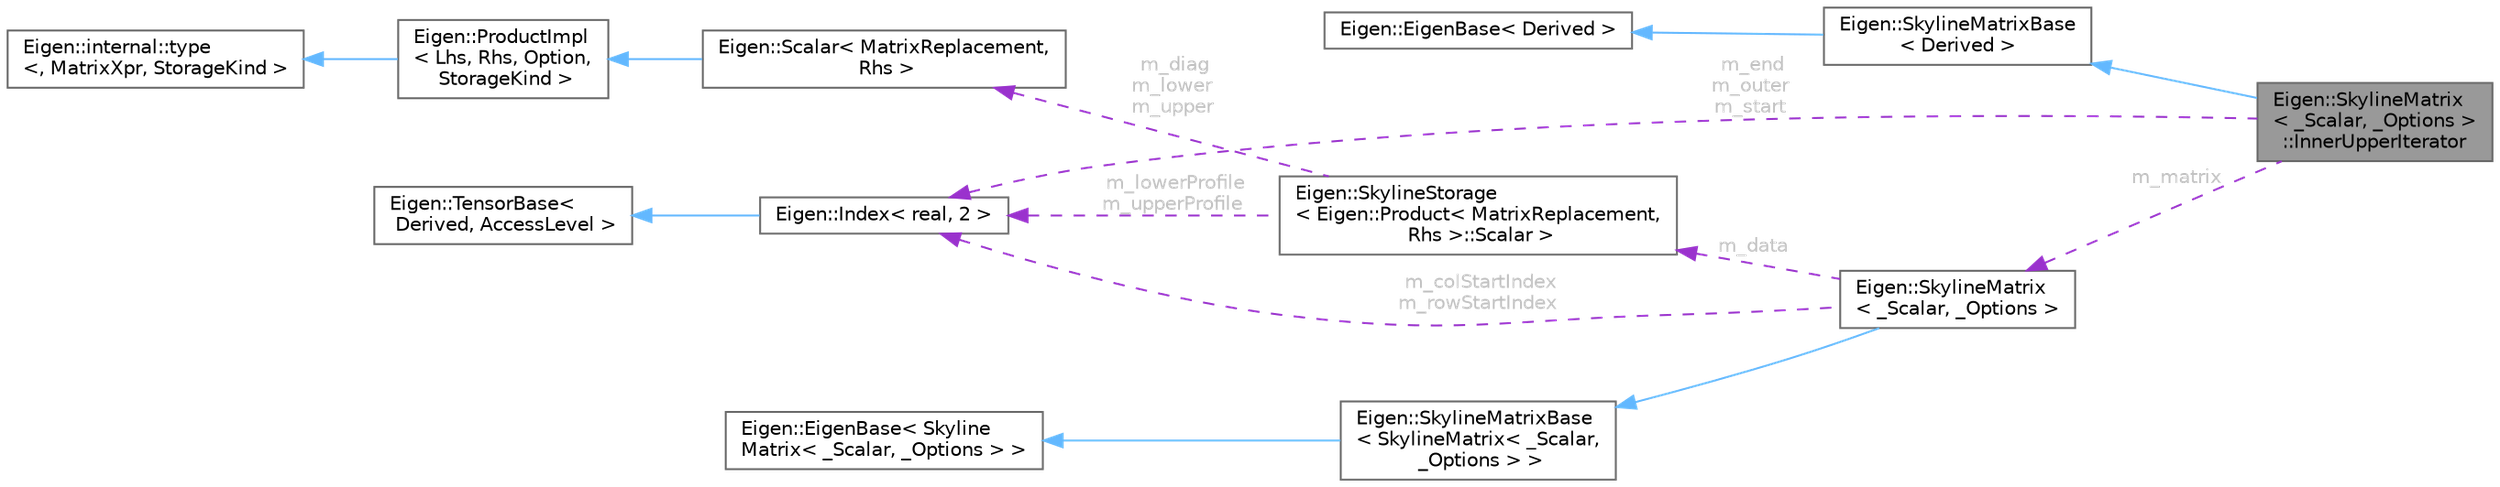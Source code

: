 digraph "Eigen::SkylineMatrix&lt; _Scalar, _Options &gt;::InnerUpperIterator"
{
 // LATEX_PDF_SIZE
  bgcolor="transparent";
  edge [fontname=Helvetica,fontsize=10,labelfontname=Helvetica,labelfontsize=10];
  node [fontname=Helvetica,fontsize=10,shape=box,height=0.2,width=0.4];
  rankdir="LR";
  Node1 [id="Node000001",label="Eigen::SkylineMatrix\l\< _Scalar, _Options \>\l::InnerUpperIterator",height=0.2,width=0.4,color="gray40", fillcolor="grey60", style="filled", fontcolor="black",tooltip=" "];
  Node2 -> Node1 [id="edge1_Node000001_Node000002",dir="back",color="steelblue1",style="solid",tooltip=" "];
  Node2 [id="Node000002",label="Eigen::SkylineMatrixBase\l\< Derived \>",height=0.2,width=0.4,color="gray40", fillcolor="white", style="filled",URL="$class_eigen_1_1_skyline_matrix_base.html",tooltip="Base class of any skyline matrices or skyline expressions"];
  Node3 -> Node2 [id="edge2_Node000002_Node000003",dir="back",color="steelblue1",style="solid",tooltip=" "];
  Node3 [id="Node000003",label="Eigen::EigenBase\< Derived \>",height=0.2,width=0.4,color="gray40", fillcolor="white", style="filled",URL="$struct_eigen_1_1_eigen_base.html",tooltip=" "];
  Node4 -> Node1 [id="edge3_Node000001_Node000004",dir="back",color="darkorchid3",style="dashed",tooltip=" ",label=" m_matrix",fontcolor="grey" ];
  Node4 [id="Node000004",label="Eigen::SkylineMatrix\l\< _Scalar, _Options \>",height=0.2,width=0.4,color="gray40", fillcolor="white", style="filled",URL="$class_eigen_1_1_skyline_matrix.html",tooltip="The main skyline matrix class"];
  Node5 -> Node4 [id="edge4_Node000004_Node000005",dir="back",color="steelblue1",style="solid",tooltip=" "];
  Node5 [id="Node000005",label="Eigen::SkylineMatrixBase\l\< SkylineMatrix\< _Scalar,\l _Options \> \>",height=0.2,width=0.4,color="gray40", fillcolor="white", style="filled",URL="$class_eigen_1_1_skyline_matrix_base.html",tooltip=" "];
  Node6 -> Node5 [id="edge5_Node000005_Node000006",dir="back",color="steelblue1",style="solid",tooltip=" "];
  Node6 [id="Node000006",label="Eigen::EigenBase\< Skyline\lMatrix\< _Scalar, _Options \> \>",height=0.2,width=0.4,color="gray40", fillcolor="white", style="filled",URL="$struct_eigen_1_1_eigen_base.html",tooltip=" "];
  Node7 -> Node4 [id="edge6_Node000004_Node000007",dir="back",color="darkorchid3",style="dashed",tooltip=" ",label=" m_colStartIndex\nm_rowStartIndex",fontcolor="grey" ];
  Node7 [id="Node000007",label="Eigen::Index\< real, 2 \>",height=0.2,width=0.4,color="gray40", fillcolor="white", style="filled",URL="$class_eigen_1_1_tensor.html",tooltip=" "];
  Node8 -> Node7 [id="edge7_Node000007_Node000008",dir="back",color="steelblue1",style="solid",tooltip=" "];
  Node8 [id="Node000008",label="Eigen::TensorBase\<\l Derived, AccessLevel \>",height=0.2,width=0.4,color="gray40", fillcolor="white", style="filled",URL="$class_eigen_1_1_tensor_base.html",tooltip="The tensor base class."];
  Node9 -> Node4 [id="edge8_Node000004_Node000009",dir="back",color="darkorchid3",style="dashed",tooltip=" ",label=" m_data",fontcolor="grey" ];
  Node9 [id="Node000009",label="Eigen::SkylineStorage\l\< Eigen::Product\< MatrixReplacement,\l Rhs \>::Scalar \>",height=0.2,width=0.4,color="gray40", fillcolor="white", style="filled",URL="$class_eigen_1_1_skyline_storage.html",tooltip=" "];
  Node10 -> Node9 [id="edge9_Node000009_Node000010",dir="back",color="darkorchid3",style="dashed",tooltip=" ",label=" m_diag\nm_lower\nm_upper",fontcolor="grey" ];
  Node10 [id="Node000010",label="Eigen::Scalar\< MatrixReplacement,\l Rhs \>",height=0.2,width=0.4,color="gray40", fillcolor="white", style="filled",URL="$class_eigen_1_1_product.html",tooltip=" "];
  Node11 -> Node10 [id="edge10_Node000010_Node000011",dir="back",color="steelblue1",style="solid",tooltip=" "];
  Node11 [id="Node000011",label="Eigen::ProductImpl\l\< Lhs, Rhs, Option,\l StorageKind \>",height=0.2,width=0.4,color="gray40", fillcolor="white", style="filled",URL="$class_eigen_1_1_product_impl.html",tooltip=" "];
  Node12 -> Node11 [id="edge11_Node000011_Node000012",dir="back",color="steelblue1",style="solid",tooltip=" "];
  Node12 [id="Node000012",label="Eigen::internal::type\l\<, MatrixXpr, StorageKind \>",height=0.2,width=0.4,color="gray40", fillcolor="white", style="filled",URL="$struct_eigen_1_1internal_1_1generic__xpr__base.html",tooltip=" "];
  Node7 -> Node9 [id="edge12_Node000009_Node000007",dir="back",color="darkorchid3",style="dashed",tooltip=" ",label=" m_lowerProfile\nm_upperProfile",fontcolor="grey" ];
  Node7 -> Node1 [id="edge13_Node000001_Node000007",dir="back",color="darkorchid3",style="dashed",tooltip=" ",label=" m_end\nm_outer\nm_start",fontcolor="grey" ];
}
